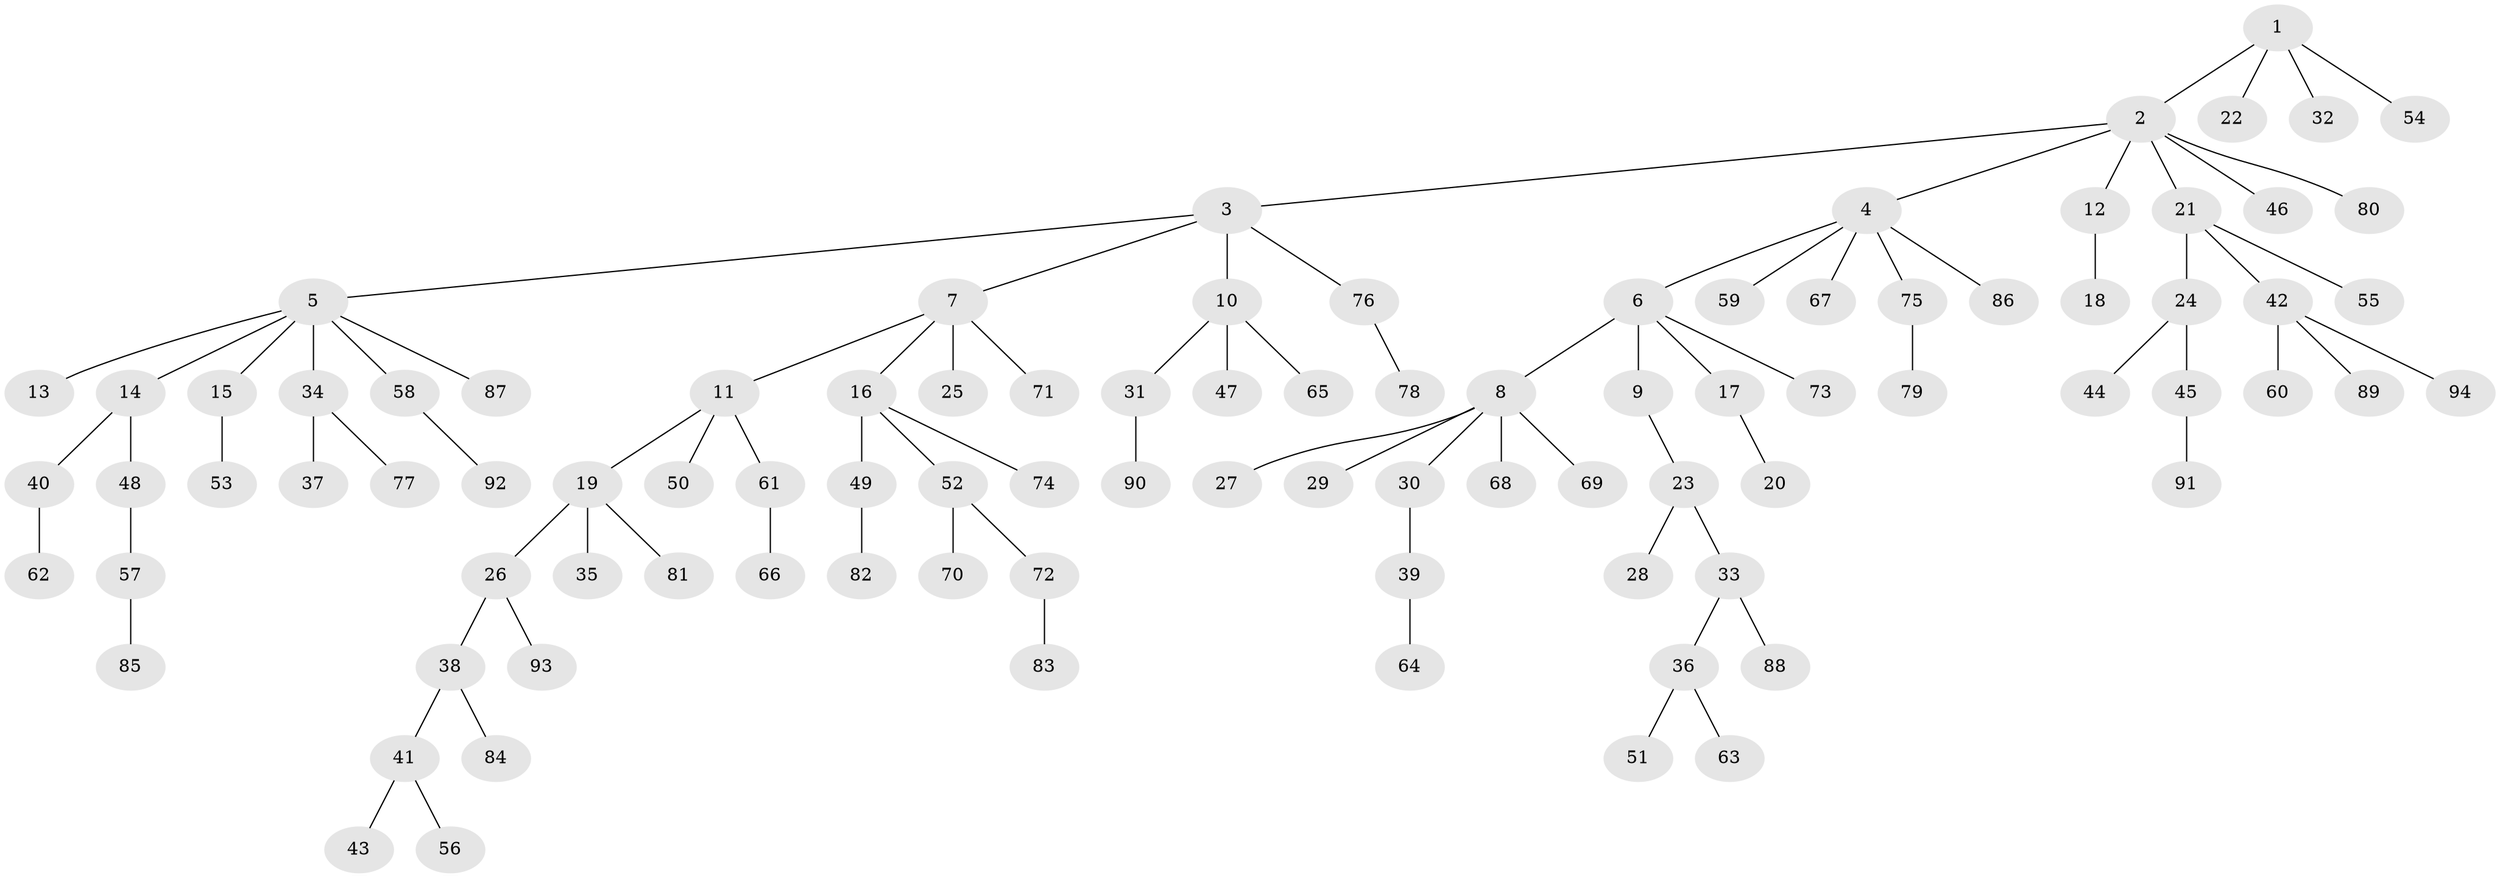 // Generated by graph-tools (version 1.1) at 2025/11/02/27/25 16:11:26]
// undirected, 94 vertices, 93 edges
graph export_dot {
graph [start="1"]
  node [color=gray90,style=filled];
  1;
  2;
  3;
  4;
  5;
  6;
  7;
  8;
  9;
  10;
  11;
  12;
  13;
  14;
  15;
  16;
  17;
  18;
  19;
  20;
  21;
  22;
  23;
  24;
  25;
  26;
  27;
  28;
  29;
  30;
  31;
  32;
  33;
  34;
  35;
  36;
  37;
  38;
  39;
  40;
  41;
  42;
  43;
  44;
  45;
  46;
  47;
  48;
  49;
  50;
  51;
  52;
  53;
  54;
  55;
  56;
  57;
  58;
  59;
  60;
  61;
  62;
  63;
  64;
  65;
  66;
  67;
  68;
  69;
  70;
  71;
  72;
  73;
  74;
  75;
  76;
  77;
  78;
  79;
  80;
  81;
  82;
  83;
  84;
  85;
  86;
  87;
  88;
  89;
  90;
  91;
  92;
  93;
  94;
  1 -- 2;
  1 -- 22;
  1 -- 32;
  1 -- 54;
  2 -- 3;
  2 -- 4;
  2 -- 12;
  2 -- 21;
  2 -- 46;
  2 -- 80;
  3 -- 5;
  3 -- 7;
  3 -- 10;
  3 -- 76;
  4 -- 6;
  4 -- 59;
  4 -- 67;
  4 -- 75;
  4 -- 86;
  5 -- 13;
  5 -- 14;
  5 -- 15;
  5 -- 34;
  5 -- 58;
  5 -- 87;
  6 -- 8;
  6 -- 9;
  6 -- 17;
  6 -- 73;
  7 -- 11;
  7 -- 16;
  7 -- 25;
  7 -- 71;
  8 -- 27;
  8 -- 29;
  8 -- 30;
  8 -- 68;
  8 -- 69;
  9 -- 23;
  10 -- 31;
  10 -- 47;
  10 -- 65;
  11 -- 19;
  11 -- 50;
  11 -- 61;
  12 -- 18;
  14 -- 40;
  14 -- 48;
  15 -- 53;
  16 -- 49;
  16 -- 52;
  16 -- 74;
  17 -- 20;
  19 -- 26;
  19 -- 35;
  19 -- 81;
  21 -- 24;
  21 -- 42;
  21 -- 55;
  23 -- 28;
  23 -- 33;
  24 -- 44;
  24 -- 45;
  26 -- 38;
  26 -- 93;
  30 -- 39;
  31 -- 90;
  33 -- 36;
  33 -- 88;
  34 -- 37;
  34 -- 77;
  36 -- 51;
  36 -- 63;
  38 -- 41;
  38 -- 84;
  39 -- 64;
  40 -- 62;
  41 -- 43;
  41 -- 56;
  42 -- 60;
  42 -- 89;
  42 -- 94;
  45 -- 91;
  48 -- 57;
  49 -- 82;
  52 -- 70;
  52 -- 72;
  57 -- 85;
  58 -- 92;
  61 -- 66;
  72 -- 83;
  75 -- 79;
  76 -- 78;
}
